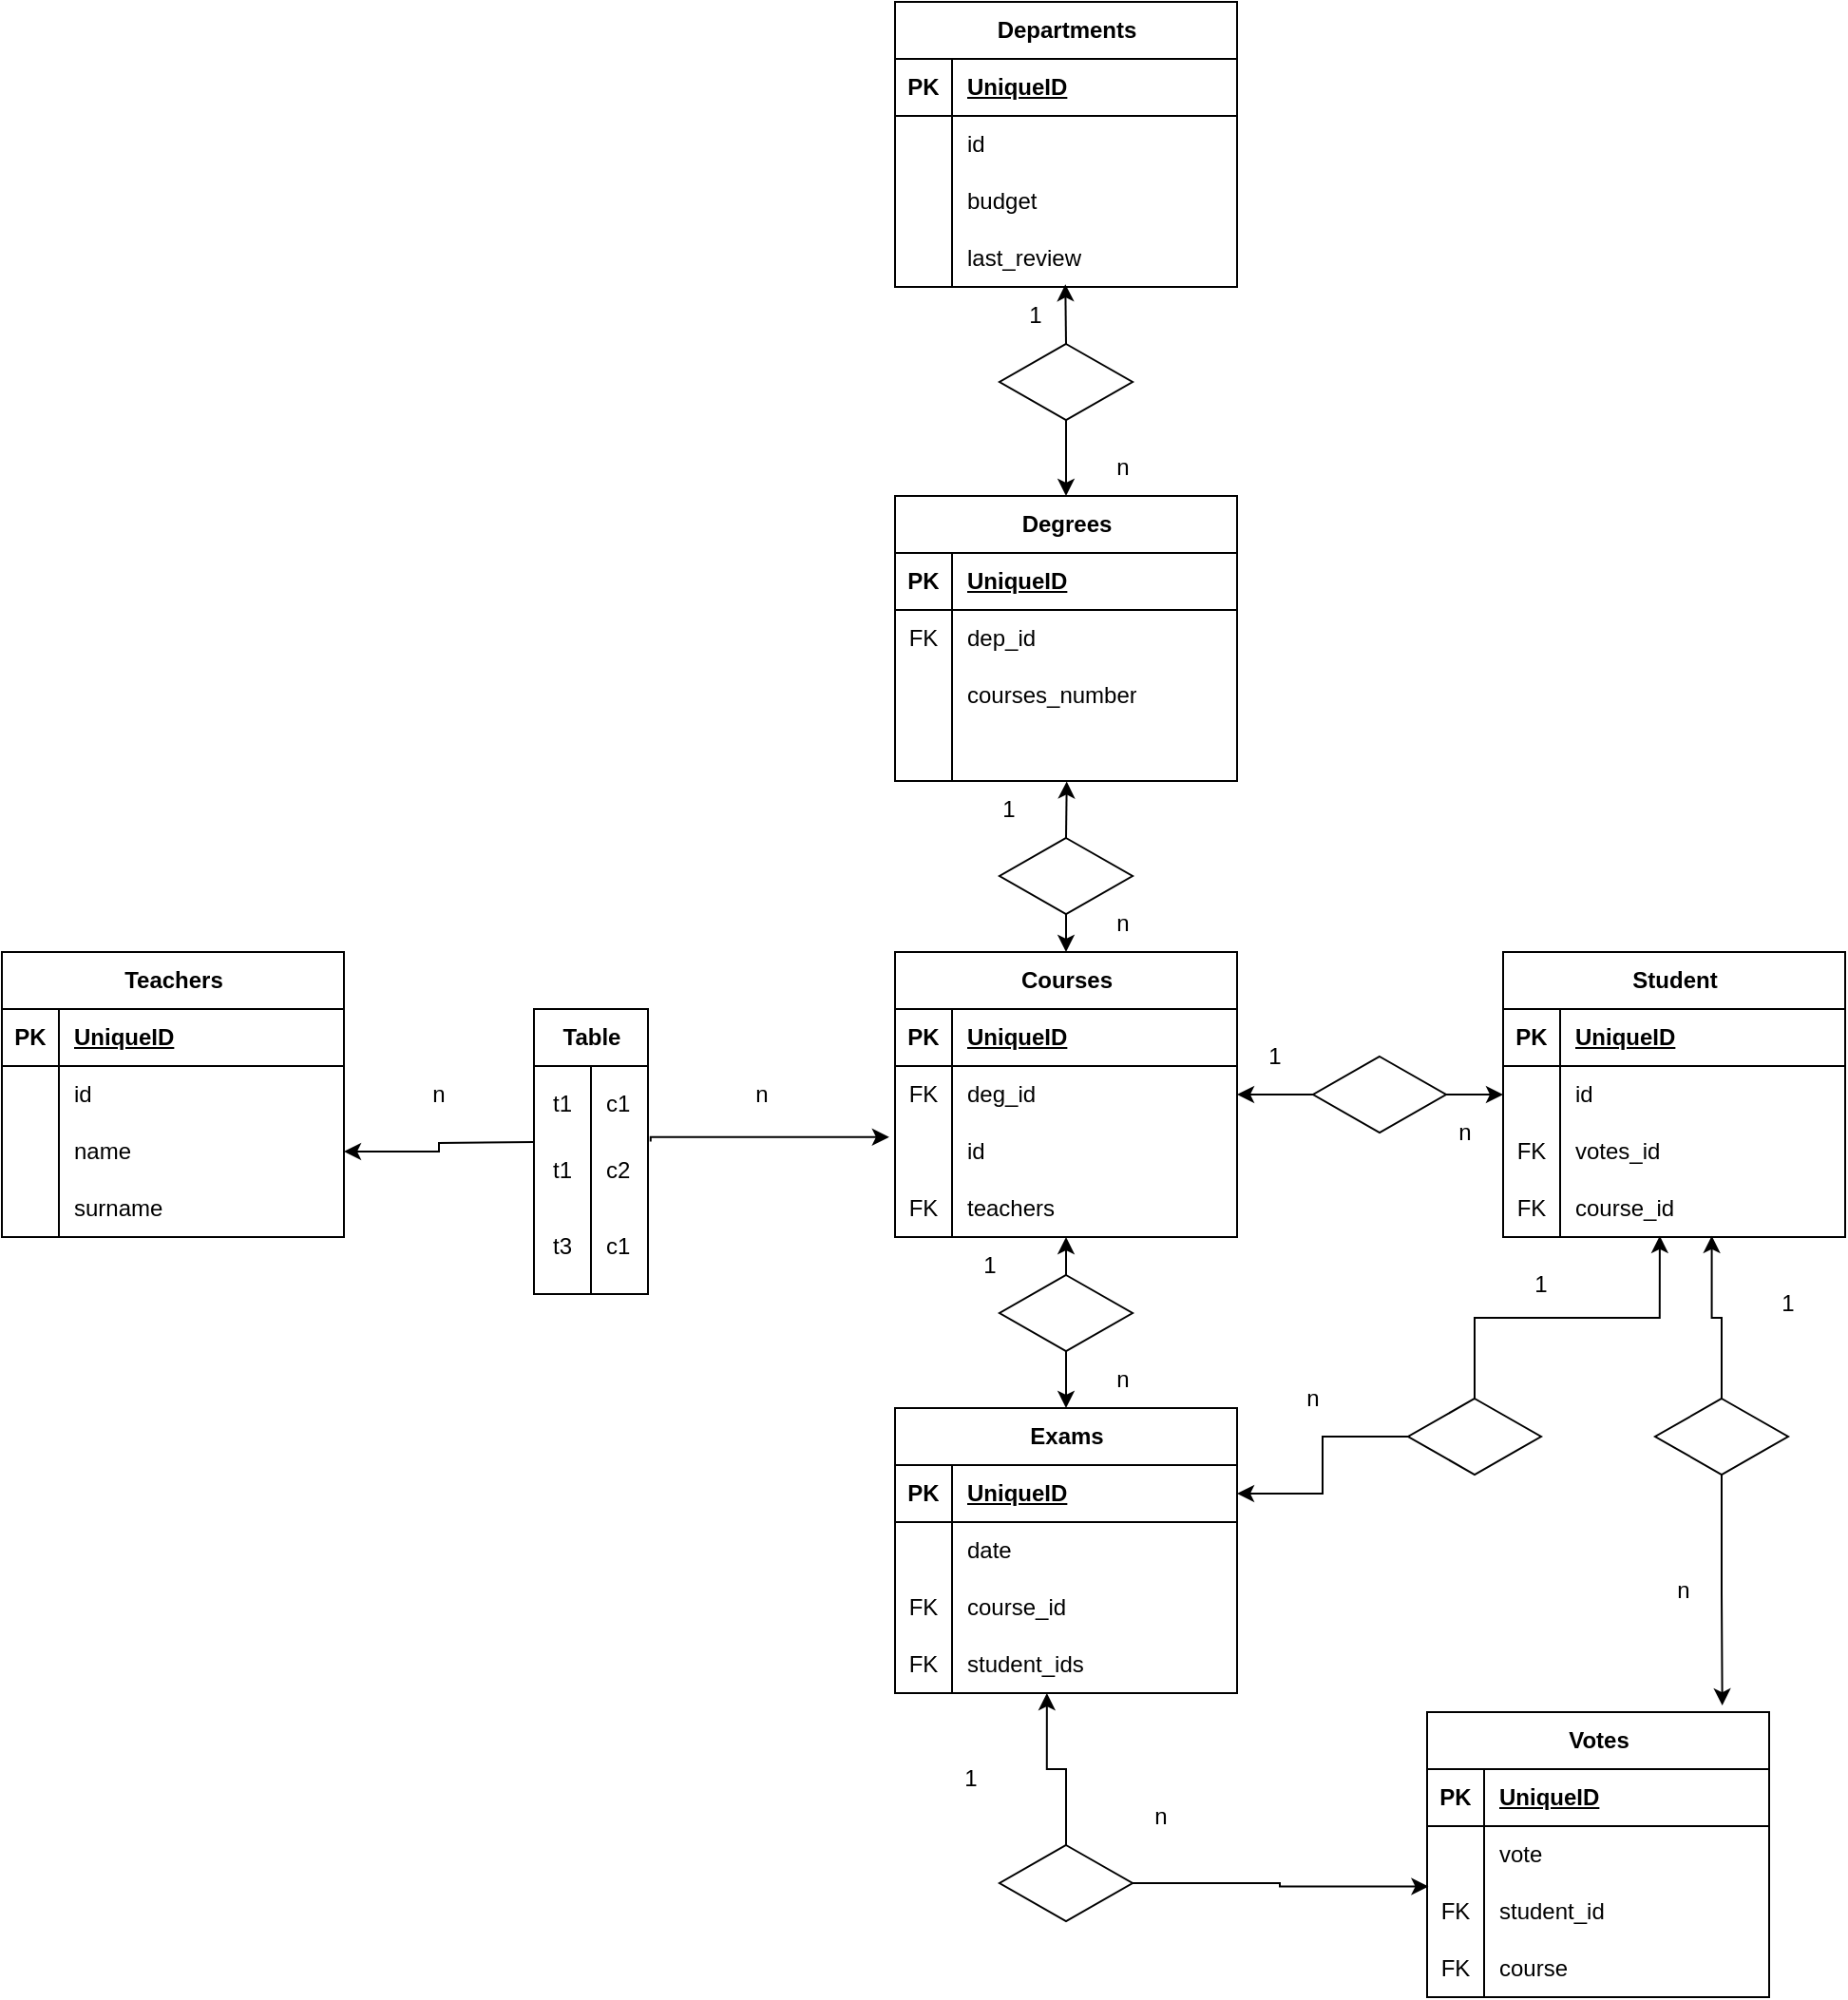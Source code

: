 <mxfile version="22.1.21" type="github">
  <diagram name="Page-1" id="_8Fotm1Q9LCtrFNHTrkE">
    <mxGraphModel dx="2117" dy="1691" grid="1" gridSize="10" guides="1" tooltips="1" connect="1" arrows="1" fold="1" page="1" pageScale="1" pageWidth="827" pageHeight="1169" math="0" shadow="0">
      <root>
        <mxCell id="0" />
        <mxCell id="1" parent="0" />
        <mxCell id="SA57YT1U1mawO3iWsA-g-1" value="Departments" style="shape=table;startSize=30;container=1;collapsible=1;childLayout=tableLayout;fixedRows=1;rowLines=0;fontStyle=1;align=center;resizeLast=1;html=1;" vertex="1" parent="1">
          <mxGeometry x="310" y="-190" width="180" height="150" as="geometry" />
        </mxCell>
        <mxCell id="SA57YT1U1mawO3iWsA-g-2" value="" style="shape=tableRow;horizontal=0;startSize=0;swimlaneHead=0;swimlaneBody=0;fillColor=none;collapsible=0;dropTarget=0;points=[[0,0.5],[1,0.5]];portConstraint=eastwest;top=0;left=0;right=0;bottom=1;" vertex="1" parent="SA57YT1U1mawO3iWsA-g-1">
          <mxGeometry y="30" width="180" height="30" as="geometry" />
        </mxCell>
        <mxCell id="SA57YT1U1mawO3iWsA-g-3" value="PK" style="shape=partialRectangle;connectable=0;fillColor=none;top=0;left=0;bottom=0;right=0;fontStyle=1;overflow=hidden;whiteSpace=wrap;html=1;" vertex="1" parent="SA57YT1U1mawO3iWsA-g-2">
          <mxGeometry width="30" height="30" as="geometry">
            <mxRectangle width="30" height="30" as="alternateBounds" />
          </mxGeometry>
        </mxCell>
        <mxCell id="SA57YT1U1mawO3iWsA-g-4" value="UniqueID" style="shape=partialRectangle;connectable=0;fillColor=none;top=0;left=0;bottom=0;right=0;align=left;spacingLeft=6;fontStyle=5;overflow=hidden;whiteSpace=wrap;html=1;" vertex="1" parent="SA57YT1U1mawO3iWsA-g-2">
          <mxGeometry x="30" width="150" height="30" as="geometry">
            <mxRectangle width="150" height="30" as="alternateBounds" />
          </mxGeometry>
        </mxCell>
        <mxCell id="SA57YT1U1mawO3iWsA-g-5" value="" style="shape=tableRow;horizontal=0;startSize=0;swimlaneHead=0;swimlaneBody=0;fillColor=none;collapsible=0;dropTarget=0;points=[[0,0.5],[1,0.5]];portConstraint=eastwest;top=0;left=0;right=0;bottom=0;" vertex="1" parent="SA57YT1U1mawO3iWsA-g-1">
          <mxGeometry y="60" width="180" height="30" as="geometry" />
        </mxCell>
        <mxCell id="SA57YT1U1mawO3iWsA-g-6" value="" style="shape=partialRectangle;connectable=0;fillColor=none;top=0;left=0;bottom=0;right=0;editable=1;overflow=hidden;whiteSpace=wrap;html=1;" vertex="1" parent="SA57YT1U1mawO3iWsA-g-5">
          <mxGeometry width="30" height="30" as="geometry">
            <mxRectangle width="30" height="30" as="alternateBounds" />
          </mxGeometry>
        </mxCell>
        <mxCell id="SA57YT1U1mawO3iWsA-g-7" value="id" style="shape=partialRectangle;connectable=0;fillColor=none;top=0;left=0;bottom=0;right=0;align=left;spacingLeft=6;overflow=hidden;whiteSpace=wrap;html=1;" vertex="1" parent="SA57YT1U1mawO3iWsA-g-5">
          <mxGeometry x="30" width="150" height="30" as="geometry">
            <mxRectangle width="150" height="30" as="alternateBounds" />
          </mxGeometry>
        </mxCell>
        <mxCell id="SA57YT1U1mawO3iWsA-g-8" value="" style="shape=tableRow;horizontal=0;startSize=0;swimlaneHead=0;swimlaneBody=0;fillColor=none;collapsible=0;dropTarget=0;points=[[0,0.5],[1,0.5]];portConstraint=eastwest;top=0;left=0;right=0;bottom=0;" vertex="1" parent="SA57YT1U1mawO3iWsA-g-1">
          <mxGeometry y="90" width="180" height="30" as="geometry" />
        </mxCell>
        <mxCell id="SA57YT1U1mawO3iWsA-g-9" value="" style="shape=partialRectangle;connectable=0;fillColor=none;top=0;left=0;bottom=0;right=0;editable=1;overflow=hidden;whiteSpace=wrap;html=1;" vertex="1" parent="SA57YT1U1mawO3iWsA-g-8">
          <mxGeometry width="30" height="30" as="geometry">
            <mxRectangle width="30" height="30" as="alternateBounds" />
          </mxGeometry>
        </mxCell>
        <mxCell id="SA57YT1U1mawO3iWsA-g-10" value="budget" style="shape=partialRectangle;connectable=0;fillColor=none;top=0;left=0;bottom=0;right=0;align=left;spacingLeft=6;overflow=hidden;whiteSpace=wrap;html=1;" vertex="1" parent="SA57YT1U1mawO3iWsA-g-8">
          <mxGeometry x="30" width="150" height="30" as="geometry">
            <mxRectangle width="150" height="30" as="alternateBounds" />
          </mxGeometry>
        </mxCell>
        <mxCell id="SA57YT1U1mawO3iWsA-g-11" value="" style="shape=tableRow;horizontal=0;startSize=0;swimlaneHead=0;swimlaneBody=0;fillColor=none;collapsible=0;dropTarget=0;points=[[0,0.5],[1,0.5]];portConstraint=eastwest;top=0;left=0;right=0;bottom=0;" vertex="1" parent="SA57YT1U1mawO3iWsA-g-1">
          <mxGeometry y="120" width="180" height="30" as="geometry" />
        </mxCell>
        <mxCell id="SA57YT1U1mawO3iWsA-g-12" value="" style="shape=partialRectangle;connectable=0;fillColor=none;top=0;left=0;bottom=0;right=0;editable=1;overflow=hidden;whiteSpace=wrap;html=1;" vertex="1" parent="SA57YT1U1mawO3iWsA-g-11">
          <mxGeometry width="30" height="30" as="geometry">
            <mxRectangle width="30" height="30" as="alternateBounds" />
          </mxGeometry>
        </mxCell>
        <mxCell id="SA57YT1U1mawO3iWsA-g-13" value="last_review" style="shape=partialRectangle;connectable=0;fillColor=none;top=0;left=0;bottom=0;right=0;align=left;spacingLeft=6;overflow=hidden;whiteSpace=wrap;html=1;" vertex="1" parent="SA57YT1U1mawO3iWsA-g-11">
          <mxGeometry x="30" width="150" height="30" as="geometry">
            <mxRectangle width="150" height="30" as="alternateBounds" />
          </mxGeometry>
        </mxCell>
        <mxCell id="SA57YT1U1mawO3iWsA-g-40" value="Student" style="shape=table;startSize=30;container=1;collapsible=1;childLayout=tableLayout;fixedRows=1;rowLines=0;fontStyle=1;align=center;resizeLast=1;html=1;" vertex="1" parent="1">
          <mxGeometry x="630" y="310" width="180" height="150" as="geometry" />
        </mxCell>
        <mxCell id="SA57YT1U1mawO3iWsA-g-41" value="" style="shape=tableRow;horizontal=0;startSize=0;swimlaneHead=0;swimlaneBody=0;fillColor=none;collapsible=0;dropTarget=0;points=[[0,0.5],[1,0.5]];portConstraint=eastwest;top=0;left=0;right=0;bottom=1;" vertex="1" parent="SA57YT1U1mawO3iWsA-g-40">
          <mxGeometry y="30" width="180" height="30" as="geometry" />
        </mxCell>
        <mxCell id="SA57YT1U1mawO3iWsA-g-42" value="PK" style="shape=partialRectangle;connectable=0;fillColor=none;top=0;left=0;bottom=0;right=0;fontStyle=1;overflow=hidden;whiteSpace=wrap;html=1;" vertex="1" parent="SA57YT1U1mawO3iWsA-g-41">
          <mxGeometry width="30" height="30" as="geometry">
            <mxRectangle width="30" height="30" as="alternateBounds" />
          </mxGeometry>
        </mxCell>
        <mxCell id="SA57YT1U1mawO3iWsA-g-43" value="UniqueID" style="shape=partialRectangle;connectable=0;fillColor=none;top=0;left=0;bottom=0;right=0;align=left;spacingLeft=6;fontStyle=5;overflow=hidden;whiteSpace=wrap;html=1;" vertex="1" parent="SA57YT1U1mawO3iWsA-g-41">
          <mxGeometry x="30" width="150" height="30" as="geometry">
            <mxRectangle width="150" height="30" as="alternateBounds" />
          </mxGeometry>
        </mxCell>
        <mxCell id="SA57YT1U1mawO3iWsA-g-44" value="" style="shape=tableRow;horizontal=0;startSize=0;swimlaneHead=0;swimlaneBody=0;fillColor=none;collapsible=0;dropTarget=0;points=[[0,0.5],[1,0.5]];portConstraint=eastwest;top=0;left=0;right=0;bottom=0;" vertex="1" parent="SA57YT1U1mawO3iWsA-g-40">
          <mxGeometry y="60" width="180" height="30" as="geometry" />
        </mxCell>
        <mxCell id="SA57YT1U1mawO3iWsA-g-45" value="" style="shape=partialRectangle;connectable=0;fillColor=none;top=0;left=0;bottom=0;right=0;editable=1;overflow=hidden;whiteSpace=wrap;html=1;" vertex="1" parent="SA57YT1U1mawO3iWsA-g-44">
          <mxGeometry width="30" height="30" as="geometry">
            <mxRectangle width="30" height="30" as="alternateBounds" />
          </mxGeometry>
        </mxCell>
        <mxCell id="SA57YT1U1mawO3iWsA-g-46" value="id" style="shape=partialRectangle;connectable=0;fillColor=none;top=0;left=0;bottom=0;right=0;align=left;spacingLeft=6;overflow=hidden;whiteSpace=wrap;html=1;" vertex="1" parent="SA57YT1U1mawO3iWsA-g-44">
          <mxGeometry x="30" width="150" height="30" as="geometry">
            <mxRectangle width="150" height="30" as="alternateBounds" />
          </mxGeometry>
        </mxCell>
        <mxCell id="SA57YT1U1mawO3iWsA-g-47" value="" style="shape=tableRow;horizontal=0;startSize=0;swimlaneHead=0;swimlaneBody=0;fillColor=none;collapsible=0;dropTarget=0;points=[[0,0.5],[1,0.5]];portConstraint=eastwest;top=0;left=0;right=0;bottom=0;" vertex="1" parent="SA57YT1U1mawO3iWsA-g-40">
          <mxGeometry y="90" width="180" height="30" as="geometry" />
        </mxCell>
        <mxCell id="SA57YT1U1mawO3iWsA-g-48" value="FK" style="shape=partialRectangle;connectable=0;fillColor=none;top=0;left=0;bottom=0;right=0;editable=1;overflow=hidden;whiteSpace=wrap;html=1;" vertex="1" parent="SA57YT1U1mawO3iWsA-g-47">
          <mxGeometry width="30" height="30" as="geometry">
            <mxRectangle width="30" height="30" as="alternateBounds" />
          </mxGeometry>
        </mxCell>
        <mxCell id="SA57YT1U1mawO3iWsA-g-49" value="votes_id" style="shape=partialRectangle;connectable=0;fillColor=none;top=0;left=0;bottom=0;right=0;align=left;spacingLeft=6;overflow=hidden;whiteSpace=wrap;html=1;" vertex="1" parent="SA57YT1U1mawO3iWsA-g-47">
          <mxGeometry x="30" width="150" height="30" as="geometry">
            <mxRectangle width="150" height="30" as="alternateBounds" />
          </mxGeometry>
        </mxCell>
        <mxCell id="SA57YT1U1mawO3iWsA-g-50" value="" style="shape=tableRow;horizontal=0;startSize=0;swimlaneHead=0;swimlaneBody=0;fillColor=none;collapsible=0;dropTarget=0;points=[[0,0.5],[1,0.5]];portConstraint=eastwest;top=0;left=0;right=0;bottom=0;" vertex="1" parent="SA57YT1U1mawO3iWsA-g-40">
          <mxGeometry y="120" width="180" height="30" as="geometry" />
        </mxCell>
        <mxCell id="SA57YT1U1mawO3iWsA-g-51" value="FK" style="shape=partialRectangle;connectable=0;fillColor=none;top=0;left=0;bottom=0;right=0;editable=1;overflow=hidden;whiteSpace=wrap;html=1;" vertex="1" parent="SA57YT1U1mawO3iWsA-g-50">
          <mxGeometry width="30" height="30" as="geometry">
            <mxRectangle width="30" height="30" as="alternateBounds" />
          </mxGeometry>
        </mxCell>
        <mxCell id="SA57YT1U1mawO3iWsA-g-52" value="course_id" style="shape=partialRectangle;connectable=0;fillColor=none;top=0;left=0;bottom=0;right=0;align=left;spacingLeft=6;overflow=hidden;whiteSpace=wrap;html=1;" vertex="1" parent="SA57YT1U1mawO3iWsA-g-50">
          <mxGeometry x="30" width="150" height="30" as="geometry">
            <mxRectangle width="150" height="30" as="alternateBounds" />
          </mxGeometry>
        </mxCell>
        <mxCell id="SA57YT1U1mawO3iWsA-g-53" value="Exams" style="shape=table;startSize=30;container=1;collapsible=1;childLayout=tableLayout;fixedRows=1;rowLines=0;fontStyle=1;align=center;resizeLast=1;html=1;" vertex="1" parent="1">
          <mxGeometry x="310" y="550" width="180" height="150" as="geometry" />
        </mxCell>
        <mxCell id="SA57YT1U1mawO3iWsA-g-54" value="" style="shape=tableRow;horizontal=0;startSize=0;swimlaneHead=0;swimlaneBody=0;fillColor=none;collapsible=0;dropTarget=0;points=[[0,0.5],[1,0.5]];portConstraint=eastwest;top=0;left=0;right=0;bottom=1;" vertex="1" parent="SA57YT1U1mawO3iWsA-g-53">
          <mxGeometry y="30" width="180" height="30" as="geometry" />
        </mxCell>
        <mxCell id="SA57YT1U1mawO3iWsA-g-55" value="PK" style="shape=partialRectangle;connectable=0;fillColor=none;top=0;left=0;bottom=0;right=0;fontStyle=1;overflow=hidden;whiteSpace=wrap;html=1;" vertex="1" parent="SA57YT1U1mawO3iWsA-g-54">
          <mxGeometry width="30" height="30" as="geometry">
            <mxRectangle width="30" height="30" as="alternateBounds" />
          </mxGeometry>
        </mxCell>
        <mxCell id="SA57YT1U1mawO3iWsA-g-56" value="UniqueID" style="shape=partialRectangle;connectable=0;fillColor=none;top=0;left=0;bottom=0;right=0;align=left;spacingLeft=6;fontStyle=5;overflow=hidden;whiteSpace=wrap;html=1;" vertex="1" parent="SA57YT1U1mawO3iWsA-g-54">
          <mxGeometry x="30" width="150" height="30" as="geometry">
            <mxRectangle width="150" height="30" as="alternateBounds" />
          </mxGeometry>
        </mxCell>
        <mxCell id="SA57YT1U1mawO3iWsA-g-57" value="" style="shape=tableRow;horizontal=0;startSize=0;swimlaneHead=0;swimlaneBody=0;fillColor=none;collapsible=0;dropTarget=0;points=[[0,0.5],[1,0.5]];portConstraint=eastwest;top=0;left=0;right=0;bottom=0;" vertex="1" parent="SA57YT1U1mawO3iWsA-g-53">
          <mxGeometry y="60" width="180" height="30" as="geometry" />
        </mxCell>
        <mxCell id="SA57YT1U1mawO3iWsA-g-58" value="" style="shape=partialRectangle;connectable=0;fillColor=none;top=0;left=0;bottom=0;right=0;editable=1;overflow=hidden;whiteSpace=wrap;html=1;" vertex="1" parent="SA57YT1U1mawO3iWsA-g-57">
          <mxGeometry width="30" height="30" as="geometry">
            <mxRectangle width="30" height="30" as="alternateBounds" />
          </mxGeometry>
        </mxCell>
        <mxCell id="SA57YT1U1mawO3iWsA-g-59" value="date" style="shape=partialRectangle;connectable=0;fillColor=none;top=0;left=0;bottom=0;right=0;align=left;spacingLeft=6;overflow=hidden;whiteSpace=wrap;html=1;" vertex="1" parent="SA57YT1U1mawO3iWsA-g-57">
          <mxGeometry x="30" width="150" height="30" as="geometry">
            <mxRectangle width="150" height="30" as="alternateBounds" />
          </mxGeometry>
        </mxCell>
        <mxCell id="SA57YT1U1mawO3iWsA-g-60" value="" style="shape=tableRow;horizontal=0;startSize=0;swimlaneHead=0;swimlaneBody=0;fillColor=none;collapsible=0;dropTarget=0;points=[[0,0.5],[1,0.5]];portConstraint=eastwest;top=0;left=0;right=0;bottom=0;" vertex="1" parent="SA57YT1U1mawO3iWsA-g-53">
          <mxGeometry y="90" width="180" height="30" as="geometry" />
        </mxCell>
        <mxCell id="SA57YT1U1mawO3iWsA-g-61" value="FK" style="shape=partialRectangle;connectable=0;fillColor=none;top=0;left=0;bottom=0;right=0;editable=1;overflow=hidden;whiteSpace=wrap;html=1;" vertex="1" parent="SA57YT1U1mawO3iWsA-g-60">
          <mxGeometry width="30" height="30" as="geometry">
            <mxRectangle width="30" height="30" as="alternateBounds" />
          </mxGeometry>
        </mxCell>
        <mxCell id="SA57YT1U1mawO3iWsA-g-62" value="course_id" style="shape=partialRectangle;connectable=0;fillColor=none;top=0;left=0;bottom=0;right=0;align=left;spacingLeft=6;overflow=hidden;whiteSpace=wrap;html=1;" vertex="1" parent="SA57YT1U1mawO3iWsA-g-60">
          <mxGeometry x="30" width="150" height="30" as="geometry">
            <mxRectangle width="150" height="30" as="alternateBounds" />
          </mxGeometry>
        </mxCell>
        <mxCell id="SA57YT1U1mawO3iWsA-g-63" value="" style="shape=tableRow;horizontal=0;startSize=0;swimlaneHead=0;swimlaneBody=0;fillColor=none;collapsible=0;dropTarget=0;points=[[0,0.5],[1,0.5]];portConstraint=eastwest;top=0;left=0;right=0;bottom=0;" vertex="1" parent="SA57YT1U1mawO3iWsA-g-53">
          <mxGeometry y="120" width="180" height="30" as="geometry" />
        </mxCell>
        <mxCell id="SA57YT1U1mawO3iWsA-g-64" value="FK" style="shape=partialRectangle;connectable=0;fillColor=none;top=0;left=0;bottom=0;right=0;editable=1;overflow=hidden;whiteSpace=wrap;html=1;" vertex="1" parent="SA57YT1U1mawO3iWsA-g-63">
          <mxGeometry width="30" height="30" as="geometry">
            <mxRectangle width="30" height="30" as="alternateBounds" />
          </mxGeometry>
        </mxCell>
        <mxCell id="SA57YT1U1mawO3iWsA-g-65" value="student_ids" style="shape=partialRectangle;connectable=0;fillColor=none;top=0;left=0;bottom=0;right=0;align=left;spacingLeft=6;overflow=hidden;whiteSpace=wrap;html=1;" vertex="1" parent="SA57YT1U1mawO3iWsA-g-63">
          <mxGeometry x="30" width="150" height="30" as="geometry">
            <mxRectangle width="150" height="30" as="alternateBounds" />
          </mxGeometry>
        </mxCell>
        <mxCell id="SA57YT1U1mawO3iWsA-g-66" value="Courses" style="shape=table;startSize=30;container=1;collapsible=1;childLayout=tableLayout;fixedRows=1;rowLines=0;fontStyle=1;align=center;resizeLast=1;html=1;" vertex="1" parent="1">
          <mxGeometry x="310" y="310" width="180" height="150" as="geometry" />
        </mxCell>
        <mxCell id="SA57YT1U1mawO3iWsA-g-67" value="" style="shape=tableRow;horizontal=0;startSize=0;swimlaneHead=0;swimlaneBody=0;fillColor=none;collapsible=0;dropTarget=0;points=[[0,0.5],[1,0.5]];portConstraint=eastwest;top=0;left=0;right=0;bottom=1;" vertex="1" parent="SA57YT1U1mawO3iWsA-g-66">
          <mxGeometry y="30" width="180" height="30" as="geometry" />
        </mxCell>
        <mxCell id="SA57YT1U1mawO3iWsA-g-68" value="PK" style="shape=partialRectangle;connectable=0;fillColor=none;top=0;left=0;bottom=0;right=0;fontStyle=1;overflow=hidden;whiteSpace=wrap;html=1;" vertex="1" parent="SA57YT1U1mawO3iWsA-g-67">
          <mxGeometry width="30" height="30" as="geometry">
            <mxRectangle width="30" height="30" as="alternateBounds" />
          </mxGeometry>
        </mxCell>
        <mxCell id="SA57YT1U1mawO3iWsA-g-69" value="UniqueID" style="shape=partialRectangle;connectable=0;fillColor=none;top=0;left=0;bottom=0;right=0;align=left;spacingLeft=6;fontStyle=5;overflow=hidden;whiteSpace=wrap;html=1;" vertex="1" parent="SA57YT1U1mawO3iWsA-g-67">
          <mxGeometry x="30" width="150" height="30" as="geometry">
            <mxRectangle width="150" height="30" as="alternateBounds" />
          </mxGeometry>
        </mxCell>
        <mxCell id="SA57YT1U1mawO3iWsA-g-70" value="" style="shape=tableRow;horizontal=0;startSize=0;swimlaneHead=0;swimlaneBody=0;fillColor=none;collapsible=0;dropTarget=0;points=[[0,0.5],[1,0.5]];portConstraint=eastwest;top=0;left=0;right=0;bottom=0;" vertex="1" parent="SA57YT1U1mawO3iWsA-g-66">
          <mxGeometry y="60" width="180" height="30" as="geometry" />
        </mxCell>
        <mxCell id="SA57YT1U1mawO3iWsA-g-71" value="FK" style="shape=partialRectangle;connectable=0;fillColor=none;top=0;left=0;bottom=0;right=0;editable=1;overflow=hidden;whiteSpace=wrap;html=1;" vertex="1" parent="SA57YT1U1mawO3iWsA-g-70">
          <mxGeometry width="30" height="30" as="geometry">
            <mxRectangle width="30" height="30" as="alternateBounds" />
          </mxGeometry>
        </mxCell>
        <mxCell id="SA57YT1U1mawO3iWsA-g-72" value="deg_id" style="shape=partialRectangle;connectable=0;fillColor=none;top=0;left=0;bottom=0;right=0;align=left;spacingLeft=6;overflow=hidden;whiteSpace=wrap;html=1;" vertex="1" parent="SA57YT1U1mawO3iWsA-g-70">
          <mxGeometry x="30" width="150" height="30" as="geometry">
            <mxRectangle width="150" height="30" as="alternateBounds" />
          </mxGeometry>
        </mxCell>
        <mxCell id="SA57YT1U1mawO3iWsA-g-73" value="" style="shape=tableRow;horizontal=0;startSize=0;swimlaneHead=0;swimlaneBody=0;fillColor=none;collapsible=0;dropTarget=0;points=[[0,0.5],[1,0.5]];portConstraint=eastwest;top=0;left=0;right=0;bottom=0;" vertex="1" parent="SA57YT1U1mawO3iWsA-g-66">
          <mxGeometry y="90" width="180" height="30" as="geometry" />
        </mxCell>
        <mxCell id="SA57YT1U1mawO3iWsA-g-74" value="" style="shape=partialRectangle;connectable=0;fillColor=none;top=0;left=0;bottom=0;right=0;editable=1;overflow=hidden;whiteSpace=wrap;html=1;" vertex="1" parent="SA57YT1U1mawO3iWsA-g-73">
          <mxGeometry width="30" height="30" as="geometry">
            <mxRectangle width="30" height="30" as="alternateBounds" />
          </mxGeometry>
        </mxCell>
        <mxCell id="SA57YT1U1mawO3iWsA-g-75" value="id" style="shape=partialRectangle;connectable=0;fillColor=none;top=0;left=0;bottom=0;right=0;align=left;spacingLeft=6;overflow=hidden;whiteSpace=wrap;html=1;" vertex="1" parent="SA57YT1U1mawO3iWsA-g-73">
          <mxGeometry x="30" width="150" height="30" as="geometry">
            <mxRectangle width="150" height="30" as="alternateBounds" />
          </mxGeometry>
        </mxCell>
        <mxCell id="SA57YT1U1mawO3iWsA-g-76" value="" style="shape=tableRow;horizontal=0;startSize=0;swimlaneHead=0;swimlaneBody=0;fillColor=none;collapsible=0;dropTarget=0;points=[[0,0.5],[1,0.5]];portConstraint=eastwest;top=0;left=0;right=0;bottom=0;" vertex="1" parent="SA57YT1U1mawO3iWsA-g-66">
          <mxGeometry y="120" width="180" height="30" as="geometry" />
        </mxCell>
        <mxCell id="SA57YT1U1mawO3iWsA-g-77" value="FK" style="shape=partialRectangle;connectable=0;fillColor=none;top=0;left=0;bottom=0;right=0;editable=1;overflow=hidden;whiteSpace=wrap;html=1;" vertex="1" parent="SA57YT1U1mawO3iWsA-g-76">
          <mxGeometry width="30" height="30" as="geometry">
            <mxRectangle width="30" height="30" as="alternateBounds" />
          </mxGeometry>
        </mxCell>
        <mxCell id="SA57YT1U1mawO3iWsA-g-78" value="teachers" style="shape=partialRectangle;connectable=0;fillColor=none;top=0;left=0;bottom=0;right=0;align=left;spacingLeft=6;overflow=hidden;whiteSpace=wrap;html=1;" vertex="1" parent="SA57YT1U1mawO3iWsA-g-76">
          <mxGeometry x="30" width="150" height="30" as="geometry">
            <mxRectangle width="150" height="30" as="alternateBounds" />
          </mxGeometry>
        </mxCell>
        <mxCell id="SA57YT1U1mawO3iWsA-g-132" style="edgeStyle=orthogonalEdgeStyle;rounded=0;orthogonalLoop=1;jettySize=auto;html=1;exitX=0.5;exitY=1;exitDx=0;exitDy=0;entryX=0.5;entryY=0;entryDx=0;entryDy=0;" edge="1" parent="1" source="SA57YT1U1mawO3iWsA-g-82" target="SA57YT1U1mawO3iWsA-g-66">
          <mxGeometry relative="1" as="geometry" />
        </mxCell>
        <mxCell id="SA57YT1U1mawO3iWsA-g-82" value="" style="rhombus;whiteSpace=wrap;html=1;" vertex="1" parent="1">
          <mxGeometry x="365" y="250" width="70" height="40" as="geometry" />
        </mxCell>
        <mxCell id="SA57YT1U1mawO3iWsA-g-130" style="edgeStyle=orthogonalEdgeStyle;rounded=0;orthogonalLoop=1;jettySize=auto;html=1;exitX=0.5;exitY=1;exitDx=0;exitDy=0;entryX=0.5;entryY=0;entryDx=0;entryDy=0;" edge="1" parent="1" source="SA57YT1U1mawO3iWsA-g-83" target="SA57YT1U1mawO3iWsA-g-112">
          <mxGeometry relative="1" as="geometry" />
        </mxCell>
        <mxCell id="SA57YT1U1mawO3iWsA-g-83" value="" style="rhombus;whiteSpace=wrap;html=1;" vertex="1" parent="1">
          <mxGeometry x="365" y="-10" width="70" height="40" as="geometry" />
        </mxCell>
        <mxCell id="SA57YT1U1mawO3iWsA-g-84" value="Teachers" style="shape=table;startSize=30;container=1;collapsible=1;childLayout=tableLayout;fixedRows=1;rowLines=0;fontStyle=1;align=center;resizeLast=1;html=1;" vertex="1" parent="1">
          <mxGeometry x="-160" y="310" width="180" height="150" as="geometry" />
        </mxCell>
        <mxCell id="SA57YT1U1mawO3iWsA-g-85" value="" style="shape=tableRow;horizontal=0;startSize=0;swimlaneHead=0;swimlaneBody=0;fillColor=none;collapsible=0;dropTarget=0;points=[[0,0.5],[1,0.5]];portConstraint=eastwest;top=0;left=0;right=0;bottom=1;" vertex="1" parent="SA57YT1U1mawO3iWsA-g-84">
          <mxGeometry y="30" width="180" height="30" as="geometry" />
        </mxCell>
        <mxCell id="SA57YT1U1mawO3iWsA-g-86" value="PK" style="shape=partialRectangle;connectable=0;fillColor=none;top=0;left=0;bottom=0;right=0;fontStyle=1;overflow=hidden;whiteSpace=wrap;html=1;" vertex="1" parent="SA57YT1U1mawO3iWsA-g-85">
          <mxGeometry width="30" height="30" as="geometry">
            <mxRectangle width="30" height="30" as="alternateBounds" />
          </mxGeometry>
        </mxCell>
        <mxCell id="SA57YT1U1mawO3iWsA-g-87" value="UniqueID" style="shape=partialRectangle;connectable=0;fillColor=none;top=0;left=0;bottom=0;right=0;align=left;spacingLeft=6;fontStyle=5;overflow=hidden;whiteSpace=wrap;html=1;" vertex="1" parent="SA57YT1U1mawO3iWsA-g-85">
          <mxGeometry x="30" width="150" height="30" as="geometry">
            <mxRectangle width="150" height="30" as="alternateBounds" />
          </mxGeometry>
        </mxCell>
        <mxCell id="SA57YT1U1mawO3iWsA-g-88" value="" style="shape=tableRow;horizontal=0;startSize=0;swimlaneHead=0;swimlaneBody=0;fillColor=none;collapsible=0;dropTarget=0;points=[[0,0.5],[1,0.5]];portConstraint=eastwest;top=0;left=0;right=0;bottom=0;" vertex="1" parent="SA57YT1U1mawO3iWsA-g-84">
          <mxGeometry y="60" width="180" height="30" as="geometry" />
        </mxCell>
        <mxCell id="SA57YT1U1mawO3iWsA-g-89" value="" style="shape=partialRectangle;connectable=0;fillColor=none;top=0;left=0;bottom=0;right=0;editable=1;overflow=hidden;whiteSpace=wrap;html=1;" vertex="1" parent="SA57YT1U1mawO3iWsA-g-88">
          <mxGeometry width="30" height="30" as="geometry">
            <mxRectangle width="30" height="30" as="alternateBounds" />
          </mxGeometry>
        </mxCell>
        <mxCell id="SA57YT1U1mawO3iWsA-g-90" value="id" style="shape=partialRectangle;connectable=0;fillColor=none;top=0;left=0;bottom=0;right=0;align=left;spacingLeft=6;overflow=hidden;whiteSpace=wrap;html=1;" vertex="1" parent="SA57YT1U1mawO3iWsA-g-88">
          <mxGeometry x="30" width="150" height="30" as="geometry">
            <mxRectangle width="150" height="30" as="alternateBounds" />
          </mxGeometry>
        </mxCell>
        <mxCell id="SA57YT1U1mawO3iWsA-g-91" value="" style="shape=tableRow;horizontal=0;startSize=0;swimlaneHead=0;swimlaneBody=0;fillColor=none;collapsible=0;dropTarget=0;points=[[0,0.5],[1,0.5]];portConstraint=eastwest;top=0;left=0;right=0;bottom=0;" vertex="1" parent="SA57YT1U1mawO3iWsA-g-84">
          <mxGeometry y="90" width="180" height="30" as="geometry" />
        </mxCell>
        <mxCell id="SA57YT1U1mawO3iWsA-g-92" value="" style="shape=partialRectangle;connectable=0;fillColor=none;top=0;left=0;bottom=0;right=0;editable=1;overflow=hidden;whiteSpace=wrap;html=1;" vertex="1" parent="SA57YT1U1mawO3iWsA-g-91">
          <mxGeometry width="30" height="30" as="geometry">
            <mxRectangle width="30" height="30" as="alternateBounds" />
          </mxGeometry>
        </mxCell>
        <mxCell id="SA57YT1U1mawO3iWsA-g-93" value="name" style="shape=partialRectangle;connectable=0;fillColor=none;top=0;left=0;bottom=0;right=0;align=left;spacingLeft=6;overflow=hidden;whiteSpace=wrap;html=1;" vertex="1" parent="SA57YT1U1mawO3iWsA-g-91">
          <mxGeometry x="30" width="150" height="30" as="geometry">
            <mxRectangle width="150" height="30" as="alternateBounds" />
          </mxGeometry>
        </mxCell>
        <mxCell id="SA57YT1U1mawO3iWsA-g-94" value="" style="shape=tableRow;horizontal=0;startSize=0;swimlaneHead=0;swimlaneBody=0;fillColor=none;collapsible=0;dropTarget=0;points=[[0,0.5],[1,0.5]];portConstraint=eastwest;top=0;left=0;right=0;bottom=0;" vertex="1" parent="SA57YT1U1mawO3iWsA-g-84">
          <mxGeometry y="120" width="180" height="30" as="geometry" />
        </mxCell>
        <mxCell id="SA57YT1U1mawO3iWsA-g-95" value="" style="shape=partialRectangle;connectable=0;fillColor=none;top=0;left=0;bottom=0;right=0;editable=1;overflow=hidden;whiteSpace=wrap;html=1;" vertex="1" parent="SA57YT1U1mawO3iWsA-g-94">
          <mxGeometry width="30" height="30" as="geometry">
            <mxRectangle width="30" height="30" as="alternateBounds" />
          </mxGeometry>
        </mxCell>
        <mxCell id="SA57YT1U1mawO3iWsA-g-96" value="surname" style="shape=partialRectangle;connectable=0;fillColor=none;top=0;left=0;bottom=0;right=0;align=left;spacingLeft=6;overflow=hidden;whiteSpace=wrap;html=1;" vertex="1" parent="SA57YT1U1mawO3iWsA-g-94">
          <mxGeometry x="30" width="150" height="30" as="geometry">
            <mxRectangle width="150" height="30" as="alternateBounds" />
          </mxGeometry>
        </mxCell>
        <mxCell id="SA57YT1U1mawO3iWsA-g-112" value="Degrees" style="shape=table;startSize=30;container=1;collapsible=1;childLayout=tableLayout;fixedRows=1;rowLines=0;fontStyle=1;align=center;resizeLast=1;html=1;" vertex="1" parent="1">
          <mxGeometry x="310" y="70" width="180" height="150" as="geometry" />
        </mxCell>
        <mxCell id="SA57YT1U1mawO3iWsA-g-113" value="" style="shape=tableRow;horizontal=0;startSize=0;swimlaneHead=0;swimlaneBody=0;fillColor=none;collapsible=0;dropTarget=0;points=[[0,0.5],[1,0.5]];portConstraint=eastwest;top=0;left=0;right=0;bottom=1;" vertex="1" parent="SA57YT1U1mawO3iWsA-g-112">
          <mxGeometry y="30" width="180" height="30" as="geometry" />
        </mxCell>
        <mxCell id="SA57YT1U1mawO3iWsA-g-114" value="PK" style="shape=partialRectangle;connectable=0;fillColor=none;top=0;left=0;bottom=0;right=0;fontStyle=1;overflow=hidden;whiteSpace=wrap;html=1;" vertex="1" parent="SA57YT1U1mawO3iWsA-g-113">
          <mxGeometry width="30" height="30" as="geometry">
            <mxRectangle width="30" height="30" as="alternateBounds" />
          </mxGeometry>
        </mxCell>
        <mxCell id="SA57YT1U1mawO3iWsA-g-115" value="UniqueID" style="shape=partialRectangle;connectable=0;fillColor=none;top=0;left=0;bottom=0;right=0;align=left;spacingLeft=6;fontStyle=5;overflow=hidden;whiteSpace=wrap;html=1;" vertex="1" parent="SA57YT1U1mawO3iWsA-g-113">
          <mxGeometry x="30" width="150" height="30" as="geometry">
            <mxRectangle width="150" height="30" as="alternateBounds" />
          </mxGeometry>
        </mxCell>
        <mxCell id="SA57YT1U1mawO3iWsA-g-116" value="" style="shape=tableRow;horizontal=0;startSize=0;swimlaneHead=0;swimlaneBody=0;fillColor=none;collapsible=0;dropTarget=0;points=[[0,0.5],[1,0.5]];portConstraint=eastwest;top=0;left=0;right=0;bottom=0;" vertex="1" parent="SA57YT1U1mawO3iWsA-g-112">
          <mxGeometry y="60" width="180" height="30" as="geometry" />
        </mxCell>
        <mxCell id="SA57YT1U1mawO3iWsA-g-117" value="FK" style="shape=partialRectangle;connectable=0;fillColor=none;top=0;left=0;bottom=0;right=0;editable=1;overflow=hidden;whiteSpace=wrap;html=1;" vertex="1" parent="SA57YT1U1mawO3iWsA-g-116">
          <mxGeometry width="30" height="30" as="geometry">
            <mxRectangle width="30" height="30" as="alternateBounds" />
          </mxGeometry>
        </mxCell>
        <mxCell id="SA57YT1U1mawO3iWsA-g-118" value="dep_id" style="shape=partialRectangle;connectable=0;fillColor=none;top=0;left=0;bottom=0;right=0;align=left;spacingLeft=6;overflow=hidden;whiteSpace=wrap;html=1;" vertex="1" parent="SA57YT1U1mawO3iWsA-g-116">
          <mxGeometry x="30" width="150" height="30" as="geometry">
            <mxRectangle width="150" height="30" as="alternateBounds" />
          </mxGeometry>
        </mxCell>
        <mxCell id="SA57YT1U1mawO3iWsA-g-119" value="" style="shape=tableRow;horizontal=0;startSize=0;swimlaneHead=0;swimlaneBody=0;fillColor=none;collapsible=0;dropTarget=0;points=[[0,0.5],[1,0.5]];portConstraint=eastwest;top=0;left=0;right=0;bottom=0;" vertex="1" parent="SA57YT1U1mawO3iWsA-g-112">
          <mxGeometry y="90" width="180" height="30" as="geometry" />
        </mxCell>
        <mxCell id="SA57YT1U1mawO3iWsA-g-120" value="" style="shape=partialRectangle;connectable=0;fillColor=none;top=0;left=0;bottom=0;right=0;editable=1;overflow=hidden;whiteSpace=wrap;html=1;" vertex="1" parent="SA57YT1U1mawO3iWsA-g-119">
          <mxGeometry width="30" height="30" as="geometry">
            <mxRectangle width="30" height="30" as="alternateBounds" />
          </mxGeometry>
        </mxCell>
        <mxCell id="SA57YT1U1mawO3iWsA-g-121" value="courses_number" style="shape=partialRectangle;connectable=0;fillColor=none;top=0;left=0;bottom=0;right=0;align=left;spacingLeft=6;overflow=hidden;whiteSpace=wrap;html=1;" vertex="1" parent="SA57YT1U1mawO3iWsA-g-119">
          <mxGeometry x="30" width="150" height="30" as="geometry">
            <mxRectangle width="150" height="30" as="alternateBounds" />
          </mxGeometry>
        </mxCell>
        <mxCell id="SA57YT1U1mawO3iWsA-g-122" value="" style="shape=tableRow;horizontal=0;startSize=0;swimlaneHead=0;swimlaneBody=0;fillColor=none;collapsible=0;dropTarget=0;points=[[0,0.5],[1,0.5]];portConstraint=eastwest;top=0;left=0;right=0;bottom=0;" vertex="1" parent="SA57YT1U1mawO3iWsA-g-112">
          <mxGeometry y="120" width="180" height="30" as="geometry" />
        </mxCell>
        <mxCell id="SA57YT1U1mawO3iWsA-g-123" value="" style="shape=partialRectangle;connectable=0;fillColor=none;top=0;left=0;bottom=0;right=0;editable=1;overflow=hidden;whiteSpace=wrap;html=1;" vertex="1" parent="SA57YT1U1mawO3iWsA-g-122">
          <mxGeometry width="30" height="30" as="geometry">
            <mxRectangle width="30" height="30" as="alternateBounds" />
          </mxGeometry>
        </mxCell>
        <mxCell id="SA57YT1U1mawO3iWsA-g-124" value="" style="shape=partialRectangle;connectable=0;fillColor=none;top=0;left=0;bottom=0;right=0;align=left;spacingLeft=6;overflow=hidden;whiteSpace=wrap;html=1;" vertex="1" parent="SA57YT1U1mawO3iWsA-g-122">
          <mxGeometry x="30" width="150" height="30" as="geometry">
            <mxRectangle width="150" height="30" as="alternateBounds" />
          </mxGeometry>
        </mxCell>
        <mxCell id="SA57YT1U1mawO3iWsA-g-135" style="edgeStyle=orthogonalEdgeStyle;rounded=0;orthogonalLoop=1;jettySize=auto;html=1;exitX=0;exitY=0.5;exitDx=0;exitDy=0;entryX=1;entryY=0.5;entryDx=0;entryDy=0;" edge="1" parent="1" source="SA57YT1U1mawO3iWsA-g-126" target="SA57YT1U1mawO3iWsA-g-70">
          <mxGeometry relative="1" as="geometry" />
        </mxCell>
        <mxCell id="SA57YT1U1mawO3iWsA-g-136" style="edgeStyle=orthogonalEdgeStyle;rounded=0;orthogonalLoop=1;jettySize=auto;html=1;exitX=1;exitY=0.5;exitDx=0;exitDy=0;entryX=0;entryY=0.5;entryDx=0;entryDy=0;" edge="1" parent="1" source="SA57YT1U1mawO3iWsA-g-126" target="SA57YT1U1mawO3iWsA-g-44">
          <mxGeometry relative="1" as="geometry" />
        </mxCell>
        <mxCell id="SA57YT1U1mawO3iWsA-g-126" value="" style="rhombus;whiteSpace=wrap;html=1;" vertex="1" parent="1">
          <mxGeometry x="530" y="365" width="70" height="40" as="geometry" />
        </mxCell>
        <mxCell id="SA57YT1U1mawO3iWsA-g-137" style="edgeStyle=orthogonalEdgeStyle;rounded=0;orthogonalLoop=1;jettySize=auto;html=1;exitX=0.5;exitY=0;exitDx=0;exitDy=0;entryX=0.458;entryY=0.98;entryDx=0;entryDy=0;entryPerimeter=0;" edge="1" parent="1" source="SA57YT1U1mawO3iWsA-g-128" target="SA57YT1U1mawO3iWsA-g-50">
          <mxGeometry relative="1" as="geometry">
            <mxPoint x="710" y="470" as="targetPoint" />
          </mxGeometry>
        </mxCell>
        <mxCell id="SA57YT1U1mawO3iWsA-g-138" style="edgeStyle=orthogonalEdgeStyle;rounded=0;orthogonalLoop=1;jettySize=auto;html=1;exitX=0;exitY=0.5;exitDx=0;exitDy=0;entryX=1;entryY=0.5;entryDx=0;entryDy=0;" edge="1" parent="1" source="SA57YT1U1mawO3iWsA-g-128" target="SA57YT1U1mawO3iWsA-g-54">
          <mxGeometry relative="1" as="geometry" />
        </mxCell>
        <mxCell id="SA57YT1U1mawO3iWsA-g-128" value="" style="rhombus;whiteSpace=wrap;html=1;" vertex="1" parent="1">
          <mxGeometry x="580" y="545" width="70" height="40" as="geometry" />
        </mxCell>
        <mxCell id="SA57YT1U1mawO3iWsA-g-129" style="edgeStyle=orthogonalEdgeStyle;rounded=0;orthogonalLoop=1;jettySize=auto;html=1;exitX=0.5;exitY=0;exitDx=0;exitDy=0;entryX=0.498;entryY=0.953;entryDx=0;entryDy=0;entryPerimeter=0;" edge="1" parent="1" source="SA57YT1U1mawO3iWsA-g-83" target="SA57YT1U1mawO3iWsA-g-11">
          <mxGeometry relative="1" as="geometry" />
        </mxCell>
        <mxCell id="SA57YT1U1mawO3iWsA-g-131" style="edgeStyle=orthogonalEdgeStyle;rounded=0;orthogonalLoop=1;jettySize=auto;html=1;exitX=0.5;exitY=0;exitDx=0;exitDy=0;entryX=0.502;entryY=1.007;entryDx=0;entryDy=0;entryPerimeter=0;" edge="1" parent="1" source="SA57YT1U1mawO3iWsA-g-82" target="SA57YT1U1mawO3iWsA-g-122">
          <mxGeometry relative="1" as="geometry" />
        </mxCell>
        <mxCell id="SA57YT1U1mawO3iWsA-g-139" value="Votes" style="shape=table;startSize=30;container=1;collapsible=1;childLayout=tableLayout;fixedRows=1;rowLines=0;fontStyle=1;align=center;resizeLast=1;html=1;" vertex="1" parent="1">
          <mxGeometry x="590" y="710" width="180" height="150" as="geometry" />
        </mxCell>
        <mxCell id="SA57YT1U1mawO3iWsA-g-140" value="" style="shape=tableRow;horizontal=0;startSize=0;swimlaneHead=0;swimlaneBody=0;fillColor=none;collapsible=0;dropTarget=0;points=[[0,0.5],[1,0.5]];portConstraint=eastwest;top=0;left=0;right=0;bottom=1;" vertex="1" parent="SA57YT1U1mawO3iWsA-g-139">
          <mxGeometry y="30" width="180" height="30" as="geometry" />
        </mxCell>
        <mxCell id="SA57YT1U1mawO3iWsA-g-141" value="PK" style="shape=partialRectangle;connectable=0;fillColor=none;top=0;left=0;bottom=0;right=0;fontStyle=1;overflow=hidden;whiteSpace=wrap;html=1;" vertex="1" parent="SA57YT1U1mawO3iWsA-g-140">
          <mxGeometry width="30" height="30" as="geometry">
            <mxRectangle width="30" height="30" as="alternateBounds" />
          </mxGeometry>
        </mxCell>
        <mxCell id="SA57YT1U1mawO3iWsA-g-142" value="UniqueID" style="shape=partialRectangle;connectable=0;fillColor=none;top=0;left=0;bottom=0;right=0;align=left;spacingLeft=6;fontStyle=5;overflow=hidden;whiteSpace=wrap;html=1;" vertex="1" parent="SA57YT1U1mawO3iWsA-g-140">
          <mxGeometry x="30" width="150" height="30" as="geometry">
            <mxRectangle width="150" height="30" as="alternateBounds" />
          </mxGeometry>
        </mxCell>
        <mxCell id="SA57YT1U1mawO3iWsA-g-143" value="" style="shape=tableRow;horizontal=0;startSize=0;swimlaneHead=0;swimlaneBody=0;fillColor=none;collapsible=0;dropTarget=0;points=[[0,0.5],[1,0.5]];portConstraint=eastwest;top=0;left=0;right=0;bottom=0;" vertex="1" parent="SA57YT1U1mawO3iWsA-g-139">
          <mxGeometry y="60" width="180" height="30" as="geometry" />
        </mxCell>
        <mxCell id="SA57YT1U1mawO3iWsA-g-144" value="" style="shape=partialRectangle;connectable=0;fillColor=none;top=0;left=0;bottom=0;right=0;editable=1;overflow=hidden;whiteSpace=wrap;html=1;" vertex="1" parent="SA57YT1U1mawO3iWsA-g-143">
          <mxGeometry width="30" height="30" as="geometry">
            <mxRectangle width="30" height="30" as="alternateBounds" />
          </mxGeometry>
        </mxCell>
        <mxCell id="SA57YT1U1mawO3iWsA-g-145" value="vote" style="shape=partialRectangle;connectable=0;fillColor=none;top=0;left=0;bottom=0;right=0;align=left;spacingLeft=6;overflow=hidden;whiteSpace=wrap;html=1;" vertex="1" parent="SA57YT1U1mawO3iWsA-g-143">
          <mxGeometry x="30" width="150" height="30" as="geometry">
            <mxRectangle width="150" height="30" as="alternateBounds" />
          </mxGeometry>
        </mxCell>
        <mxCell id="SA57YT1U1mawO3iWsA-g-146" value="" style="shape=tableRow;horizontal=0;startSize=0;swimlaneHead=0;swimlaneBody=0;fillColor=none;collapsible=0;dropTarget=0;points=[[0,0.5],[1,0.5]];portConstraint=eastwest;top=0;left=0;right=0;bottom=0;" vertex="1" parent="SA57YT1U1mawO3iWsA-g-139">
          <mxGeometry y="90" width="180" height="30" as="geometry" />
        </mxCell>
        <mxCell id="SA57YT1U1mawO3iWsA-g-147" value="FK" style="shape=partialRectangle;connectable=0;fillColor=none;top=0;left=0;bottom=0;right=0;editable=1;overflow=hidden;whiteSpace=wrap;html=1;" vertex="1" parent="SA57YT1U1mawO3iWsA-g-146">
          <mxGeometry width="30" height="30" as="geometry">
            <mxRectangle width="30" height="30" as="alternateBounds" />
          </mxGeometry>
        </mxCell>
        <mxCell id="SA57YT1U1mawO3iWsA-g-148" value="student_id" style="shape=partialRectangle;connectable=0;fillColor=none;top=0;left=0;bottom=0;right=0;align=left;spacingLeft=6;overflow=hidden;whiteSpace=wrap;html=1;" vertex="1" parent="SA57YT1U1mawO3iWsA-g-146">
          <mxGeometry x="30" width="150" height="30" as="geometry">
            <mxRectangle width="150" height="30" as="alternateBounds" />
          </mxGeometry>
        </mxCell>
        <mxCell id="SA57YT1U1mawO3iWsA-g-149" value="" style="shape=tableRow;horizontal=0;startSize=0;swimlaneHead=0;swimlaneBody=0;fillColor=none;collapsible=0;dropTarget=0;points=[[0,0.5],[1,0.5]];portConstraint=eastwest;top=0;left=0;right=0;bottom=0;" vertex="1" parent="SA57YT1U1mawO3iWsA-g-139">
          <mxGeometry y="120" width="180" height="30" as="geometry" />
        </mxCell>
        <mxCell id="SA57YT1U1mawO3iWsA-g-150" value="FK" style="shape=partialRectangle;connectable=0;fillColor=none;top=0;left=0;bottom=0;right=0;editable=1;overflow=hidden;whiteSpace=wrap;html=1;" vertex="1" parent="SA57YT1U1mawO3iWsA-g-149">
          <mxGeometry width="30" height="30" as="geometry">
            <mxRectangle width="30" height="30" as="alternateBounds" />
          </mxGeometry>
        </mxCell>
        <mxCell id="SA57YT1U1mawO3iWsA-g-151" value="course" style="shape=partialRectangle;connectable=0;fillColor=none;top=0;left=0;bottom=0;right=0;align=left;spacingLeft=6;overflow=hidden;whiteSpace=wrap;html=1;" vertex="1" parent="SA57YT1U1mawO3iWsA-g-149">
          <mxGeometry x="30" width="150" height="30" as="geometry">
            <mxRectangle width="150" height="30" as="alternateBounds" />
          </mxGeometry>
        </mxCell>
        <mxCell id="SA57YT1U1mawO3iWsA-g-153" value="" style="rhombus;whiteSpace=wrap;html=1;" vertex="1" parent="1">
          <mxGeometry x="365" y="780" width="70" height="40" as="geometry" />
        </mxCell>
        <mxCell id="SA57YT1U1mawO3iWsA-g-156" style="edgeStyle=orthogonalEdgeStyle;rounded=0;orthogonalLoop=1;jettySize=auto;html=1;exitX=0.5;exitY=0;exitDx=0;exitDy=0;entryX=0.444;entryY=1;entryDx=0;entryDy=0;entryPerimeter=0;" edge="1" parent="1" source="SA57YT1U1mawO3iWsA-g-153" target="SA57YT1U1mawO3iWsA-g-63">
          <mxGeometry relative="1" as="geometry" />
        </mxCell>
        <mxCell id="SA57YT1U1mawO3iWsA-g-157" style="edgeStyle=orthogonalEdgeStyle;rounded=0;orthogonalLoop=1;jettySize=auto;html=1;exitX=1;exitY=0.5;exitDx=0;exitDy=0;entryX=0.004;entryY=0.06;entryDx=0;entryDy=0;entryPerimeter=0;" edge="1" parent="1" source="SA57YT1U1mawO3iWsA-g-153" target="SA57YT1U1mawO3iWsA-g-146">
          <mxGeometry relative="1" as="geometry" />
        </mxCell>
        <mxCell id="SA57YT1U1mawO3iWsA-g-159" value="1" style="text;html=1;strokeColor=none;fillColor=none;align=center;verticalAlign=middle;whiteSpace=wrap;rounded=0;" vertex="1" parent="1">
          <mxGeometry x="354" y="-40" width="60" height="30" as="geometry" />
        </mxCell>
        <mxCell id="SA57YT1U1mawO3iWsA-g-160" value="n" style="text;html=1;strokeColor=none;fillColor=none;align=center;verticalAlign=middle;whiteSpace=wrap;rounded=0;" vertex="1" parent="1">
          <mxGeometry x="400" y="40" width="60" height="30" as="geometry" />
        </mxCell>
        <mxCell id="SA57YT1U1mawO3iWsA-g-161" value="1" style="text;html=1;strokeColor=none;fillColor=none;align=center;verticalAlign=middle;whiteSpace=wrap;rounded=0;" vertex="1" parent="1">
          <mxGeometry x="340" y="220" width="60" height="30" as="geometry" />
        </mxCell>
        <mxCell id="SA57YT1U1mawO3iWsA-g-162" value="n" style="text;html=1;strokeColor=none;fillColor=none;align=center;verticalAlign=middle;whiteSpace=wrap;rounded=0;" vertex="1" parent="1">
          <mxGeometry x="400" y="280" width="60" height="30" as="geometry" />
        </mxCell>
        <mxCell id="SA57YT1U1mawO3iWsA-g-177" style="edgeStyle=orthogonalEdgeStyle;rounded=0;orthogonalLoop=1;jettySize=auto;html=1;exitX=0;exitY=0.5;exitDx=0;exitDy=0;entryX=1;entryY=0.5;entryDx=0;entryDy=0;" edge="1" parent="1" target="SA57YT1U1mawO3iWsA-g-91">
          <mxGeometry relative="1" as="geometry">
            <mxPoint x="120" y="410" as="sourcePoint" />
          </mxGeometry>
        </mxCell>
        <mxCell id="SA57YT1U1mawO3iWsA-g-178" style="edgeStyle=orthogonalEdgeStyle;rounded=0;orthogonalLoop=1;jettySize=auto;html=1;entryX=-0.017;entryY=0.247;entryDx=0;entryDy=0;entryPerimeter=0;exitX=1.023;exitY=-0.007;exitDx=0;exitDy=0;exitPerimeter=0;" edge="1" parent="1" source="SA57YT1U1mawO3iWsA-g-200" target="SA57YT1U1mawO3iWsA-g-73">
          <mxGeometry relative="1" as="geometry">
            <mxPoint x="190" y="410" as="sourcePoint" />
            <Array as="points">
              <mxPoint x="181" y="407" />
            </Array>
          </mxGeometry>
        </mxCell>
        <mxCell id="SA57YT1U1mawO3iWsA-g-180" value="n" style="text;html=1;strokeColor=none;fillColor=none;align=center;verticalAlign=middle;whiteSpace=wrap;rounded=0;" vertex="1" parent="1">
          <mxGeometry x="210" y="370" width="60" height="30" as="geometry" />
        </mxCell>
        <mxCell id="SA57YT1U1mawO3iWsA-g-181" value="1" style="text;html=1;strokeColor=none;fillColor=none;align=center;verticalAlign=middle;whiteSpace=wrap;rounded=0;" vertex="1" parent="1">
          <mxGeometry x="620" y="470" width="60" height="30" as="geometry" />
        </mxCell>
        <mxCell id="SA57YT1U1mawO3iWsA-g-182" value="n" style="text;html=1;strokeColor=none;fillColor=none;align=center;verticalAlign=middle;whiteSpace=wrap;rounded=0;" vertex="1" parent="1">
          <mxGeometry x="500" y="530" width="60" height="30" as="geometry" />
        </mxCell>
        <mxCell id="SA57YT1U1mawO3iWsA-g-183" value="1" style="text;html=1;strokeColor=none;fillColor=none;align=center;verticalAlign=middle;whiteSpace=wrap;rounded=0;" vertex="1" parent="1">
          <mxGeometry x="480" y="350" width="60" height="30" as="geometry" />
        </mxCell>
        <mxCell id="SA57YT1U1mawO3iWsA-g-184" value="n" style="text;html=1;strokeColor=none;fillColor=none;align=center;verticalAlign=middle;whiteSpace=wrap;rounded=0;" vertex="1" parent="1">
          <mxGeometry x="580" y="390" width="60" height="30" as="geometry" />
        </mxCell>
        <mxCell id="SA57YT1U1mawO3iWsA-g-189" style="edgeStyle=orthogonalEdgeStyle;rounded=0;orthogonalLoop=1;jettySize=auto;html=1;exitX=0.5;exitY=1;exitDx=0;exitDy=0;entryX=0.5;entryY=0;entryDx=0;entryDy=0;" edge="1" parent="1" source="SA57YT1U1mawO3iWsA-g-185" target="SA57YT1U1mawO3iWsA-g-53">
          <mxGeometry relative="1" as="geometry" />
        </mxCell>
        <mxCell id="SA57YT1U1mawO3iWsA-g-185" value="" style="rhombus;whiteSpace=wrap;html=1;" vertex="1" parent="1">
          <mxGeometry x="365" y="480" width="70" height="40" as="geometry" />
        </mxCell>
        <mxCell id="SA57YT1U1mawO3iWsA-g-187" value="n" style="text;html=1;strokeColor=none;fillColor=none;align=center;verticalAlign=middle;whiteSpace=wrap;rounded=0;" vertex="1" parent="1">
          <mxGeometry x="40" y="370" width="60" height="30" as="geometry" />
        </mxCell>
        <mxCell id="SA57YT1U1mawO3iWsA-g-188" style="edgeStyle=orthogonalEdgeStyle;rounded=0;orthogonalLoop=1;jettySize=auto;html=1;exitX=0.5;exitY=0;exitDx=0;exitDy=0;entryX=0.5;entryY=1;entryDx=0;entryDy=0;entryPerimeter=0;" edge="1" parent="1" source="SA57YT1U1mawO3iWsA-g-185" target="SA57YT1U1mawO3iWsA-g-76">
          <mxGeometry relative="1" as="geometry" />
        </mxCell>
        <mxCell id="SA57YT1U1mawO3iWsA-g-190" value="1" style="text;html=1;strokeColor=none;fillColor=none;align=center;verticalAlign=middle;whiteSpace=wrap;rounded=0;" vertex="1" parent="1">
          <mxGeometry x="330" y="460" width="60" height="30" as="geometry" />
        </mxCell>
        <mxCell id="SA57YT1U1mawO3iWsA-g-191" value="n" style="text;html=1;strokeColor=none;fillColor=none;align=center;verticalAlign=middle;whiteSpace=wrap;rounded=0;" vertex="1" parent="1">
          <mxGeometry x="400" y="520" width="60" height="30" as="geometry" />
        </mxCell>
        <mxCell id="SA57YT1U1mawO3iWsA-g-193" value="Table" style="shape=table;startSize=30;container=1;collapsible=1;childLayout=tableLayout;fixedRows=1;rowLines=0;fontStyle=1;align=center;resizeLast=1;html=1;" vertex="1" parent="1">
          <mxGeometry x="120" y="340" width="60" height="150" as="geometry" />
        </mxCell>
        <mxCell id="SA57YT1U1mawO3iWsA-g-197" value="" style="shape=tableRow;horizontal=0;startSize=0;swimlaneHead=0;swimlaneBody=0;fillColor=none;collapsible=0;dropTarget=0;points=[[0,0.5],[1,0.5]];portConstraint=eastwest;top=0;left=0;right=0;bottom=0;" vertex="1" parent="SA57YT1U1mawO3iWsA-g-193">
          <mxGeometry y="30" width="60" height="40" as="geometry" />
        </mxCell>
        <mxCell id="SA57YT1U1mawO3iWsA-g-198" value="t1" style="shape=partialRectangle;connectable=0;fillColor=none;top=0;left=0;bottom=0;right=0;editable=1;overflow=hidden;whiteSpace=wrap;html=1;" vertex="1" parent="SA57YT1U1mawO3iWsA-g-197">
          <mxGeometry width="30" height="40" as="geometry">
            <mxRectangle width="30" height="40" as="alternateBounds" />
          </mxGeometry>
        </mxCell>
        <mxCell id="SA57YT1U1mawO3iWsA-g-199" value="c1" style="shape=partialRectangle;connectable=0;fillColor=none;top=0;left=0;bottom=0;right=0;align=left;spacingLeft=6;overflow=hidden;whiteSpace=wrap;html=1;" vertex="1" parent="SA57YT1U1mawO3iWsA-g-197">
          <mxGeometry x="30" width="30" height="40" as="geometry">
            <mxRectangle width="30" height="40" as="alternateBounds" />
          </mxGeometry>
        </mxCell>
        <mxCell id="SA57YT1U1mawO3iWsA-g-200" value="" style="shape=tableRow;horizontal=0;startSize=0;swimlaneHead=0;swimlaneBody=0;fillColor=none;collapsible=0;dropTarget=0;points=[[0,0.5],[1,0.5]];portConstraint=eastwest;top=0;left=0;right=0;bottom=0;" vertex="1" parent="SA57YT1U1mawO3iWsA-g-193">
          <mxGeometry y="70" width="60" height="30" as="geometry" />
        </mxCell>
        <mxCell id="SA57YT1U1mawO3iWsA-g-201" value="t1" style="shape=partialRectangle;connectable=0;fillColor=none;top=0;left=0;bottom=0;right=0;editable=1;overflow=hidden;whiteSpace=wrap;html=1;" vertex="1" parent="SA57YT1U1mawO3iWsA-g-200">
          <mxGeometry width="30" height="30" as="geometry">
            <mxRectangle width="30" height="30" as="alternateBounds" />
          </mxGeometry>
        </mxCell>
        <mxCell id="SA57YT1U1mawO3iWsA-g-202" value="c2" style="shape=partialRectangle;connectable=0;fillColor=none;top=0;left=0;bottom=0;right=0;align=left;spacingLeft=6;overflow=hidden;whiteSpace=wrap;html=1;" vertex="1" parent="SA57YT1U1mawO3iWsA-g-200">
          <mxGeometry x="30" width="30" height="30" as="geometry">
            <mxRectangle width="30" height="30" as="alternateBounds" />
          </mxGeometry>
        </mxCell>
        <mxCell id="SA57YT1U1mawO3iWsA-g-203" value="" style="shape=tableRow;horizontal=0;startSize=0;swimlaneHead=0;swimlaneBody=0;fillColor=none;collapsible=0;dropTarget=0;points=[[0,0.5],[1,0.5]];portConstraint=eastwest;top=0;left=0;right=0;bottom=0;" vertex="1" parent="SA57YT1U1mawO3iWsA-g-193">
          <mxGeometry y="100" width="60" height="50" as="geometry" />
        </mxCell>
        <mxCell id="SA57YT1U1mawO3iWsA-g-204" value="t3" style="shape=partialRectangle;connectable=0;fillColor=none;top=0;left=0;bottom=0;right=0;editable=1;overflow=hidden;whiteSpace=wrap;html=1;" vertex="1" parent="SA57YT1U1mawO3iWsA-g-203">
          <mxGeometry width="30" height="50" as="geometry">
            <mxRectangle width="30" height="50" as="alternateBounds" />
          </mxGeometry>
        </mxCell>
        <mxCell id="SA57YT1U1mawO3iWsA-g-205" value="c1" style="shape=partialRectangle;connectable=0;fillColor=none;top=0;left=0;bottom=0;right=0;align=left;spacingLeft=6;overflow=hidden;whiteSpace=wrap;html=1;" vertex="1" parent="SA57YT1U1mawO3iWsA-g-203">
          <mxGeometry x="30" width="30" height="50" as="geometry">
            <mxRectangle width="30" height="50" as="alternateBounds" />
          </mxGeometry>
        </mxCell>
        <mxCell id="SA57YT1U1mawO3iWsA-g-219" value="" style="shape=partialRectangle;connectable=0;fillColor=none;top=0;left=0;bottom=0;right=0;align=left;spacingLeft=6;fontStyle=5;overflow=hidden;whiteSpace=wrap;html=1;" vertex="1" parent="1">
          <mxGeometry x="740" y="570" width="40" height="30" as="geometry">
            <mxRectangle width="40" height="30" as="alternateBounds" />
          </mxGeometry>
        </mxCell>
        <mxCell id="SA57YT1U1mawO3iWsA-g-221" value="n" style="text;html=1;strokeColor=none;fillColor=none;align=center;verticalAlign=middle;whiteSpace=wrap;rounded=0;" vertex="1" parent="1">
          <mxGeometry x="695" y="630.5" width="60" height="30" as="geometry" />
        </mxCell>
        <mxCell id="SA57YT1U1mawO3iWsA-g-224" value="" style="rhombus;whiteSpace=wrap;html=1;" vertex="1" parent="1">
          <mxGeometry x="710" y="545" width="70" height="40" as="geometry" />
        </mxCell>
        <mxCell id="SA57YT1U1mawO3iWsA-g-227" style="edgeStyle=orthogonalEdgeStyle;rounded=0;orthogonalLoop=1;jettySize=auto;html=1;exitX=0.5;exitY=1;exitDx=0;exitDy=0;entryX=0.863;entryY=-0.023;entryDx=0;entryDy=0;entryPerimeter=0;" edge="1" parent="1" source="SA57YT1U1mawO3iWsA-g-224" target="SA57YT1U1mawO3iWsA-g-139">
          <mxGeometry relative="1" as="geometry" />
        </mxCell>
        <mxCell id="SA57YT1U1mawO3iWsA-g-228" style="edgeStyle=orthogonalEdgeStyle;rounded=0;orthogonalLoop=1;jettySize=auto;html=1;exitX=0.5;exitY=0;exitDx=0;exitDy=0;entryX=0.61;entryY=0.98;entryDx=0;entryDy=0;entryPerimeter=0;" edge="1" parent="1" source="SA57YT1U1mawO3iWsA-g-224" target="SA57YT1U1mawO3iWsA-g-50">
          <mxGeometry relative="1" as="geometry" />
        </mxCell>
        <mxCell id="SA57YT1U1mawO3iWsA-g-229" value="1" style="text;html=1;strokeColor=none;fillColor=none;align=center;verticalAlign=middle;whiteSpace=wrap;rounded=0;" vertex="1" parent="1">
          <mxGeometry x="750" y="480" width="60" height="30" as="geometry" />
        </mxCell>
        <mxCell id="SA57YT1U1mawO3iWsA-g-230" value="1" style="text;html=1;strokeColor=none;fillColor=none;align=center;verticalAlign=middle;whiteSpace=wrap;rounded=0;" vertex="1" parent="1">
          <mxGeometry x="320" y="730" width="60" height="30" as="geometry" />
        </mxCell>
        <mxCell id="SA57YT1U1mawO3iWsA-g-231" value="n" style="text;html=1;strokeColor=none;fillColor=none;align=center;verticalAlign=middle;whiteSpace=wrap;rounded=0;" vertex="1" parent="1">
          <mxGeometry x="420" y="750" width="60" height="30" as="geometry" />
        </mxCell>
      </root>
    </mxGraphModel>
  </diagram>
</mxfile>
